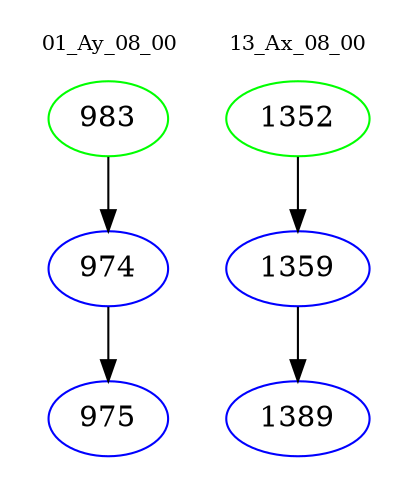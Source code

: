 digraph{
subgraph cluster_0 {
color = white
label = "01_Ay_08_00";
fontsize=10;
T0_983 [label="983", color="green"]
T0_983 -> T0_974 [color="black"]
T0_974 [label="974", color="blue"]
T0_974 -> T0_975 [color="black"]
T0_975 [label="975", color="blue"]
}
subgraph cluster_1 {
color = white
label = "13_Ax_08_00";
fontsize=10;
T1_1352 [label="1352", color="green"]
T1_1352 -> T1_1359 [color="black"]
T1_1359 [label="1359", color="blue"]
T1_1359 -> T1_1389 [color="black"]
T1_1389 [label="1389", color="blue"]
}
}
